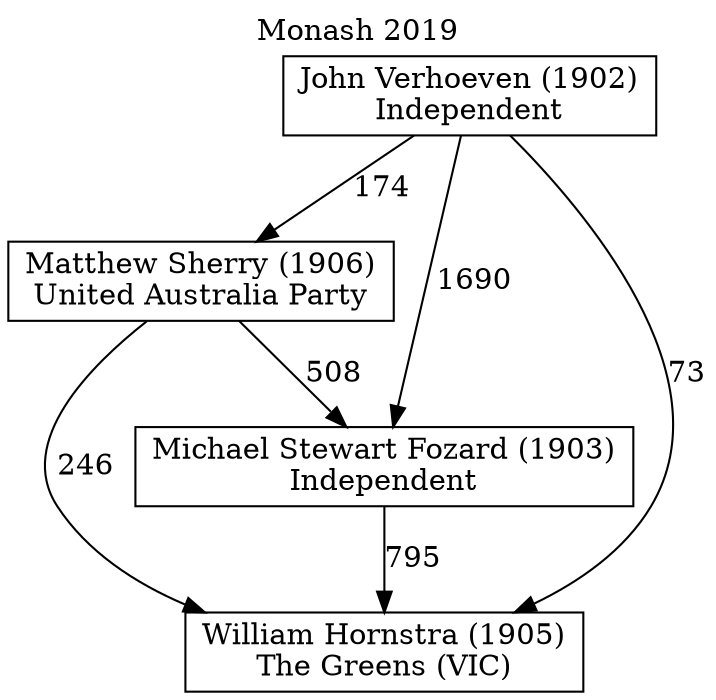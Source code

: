 // House preference flow
digraph "William Hornstra (1905)_Monash_2019" {
	graph [label="Monash 2019" labelloc=t mclimit=10]
	node [shape=box]
	"John Verhoeven (1902)" [label="John Verhoeven (1902)
Independent"]
	"Matthew Sherry (1906)" [label="Matthew Sherry (1906)
United Australia Party"]
	"Michael Stewart Fozard (1903)" [label="Michael Stewart Fozard (1903)
Independent"]
	"William Hornstra (1905)" [label="William Hornstra (1905)
The Greens (VIC)"]
	"John Verhoeven (1902)" -> "Matthew Sherry (1906)" [label=174]
	"John Verhoeven (1902)" -> "Michael Stewart Fozard (1903)" [label=1690]
	"John Verhoeven (1902)" -> "William Hornstra (1905)" [label=73]
	"Matthew Sherry (1906)" -> "Michael Stewart Fozard (1903)" [label=508]
	"Matthew Sherry (1906)" -> "William Hornstra (1905)" [label=246]
	"Michael Stewart Fozard (1903)" -> "William Hornstra (1905)" [label=795]
}
